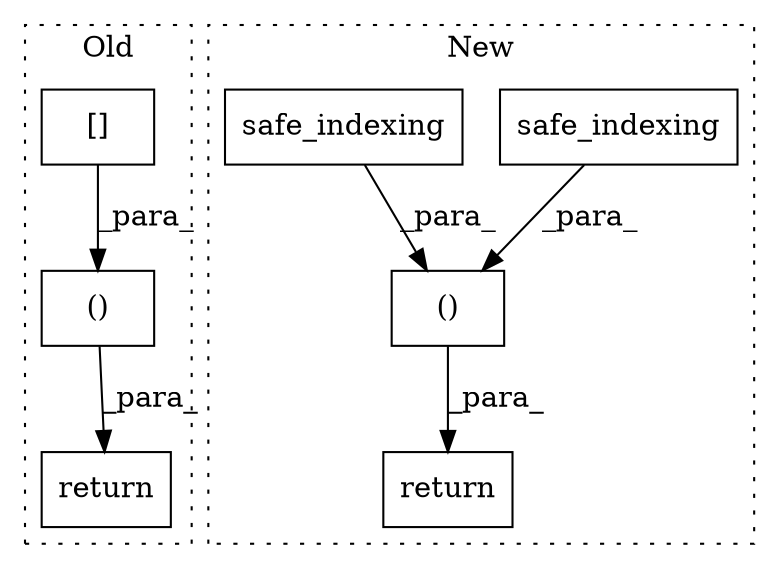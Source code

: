 digraph G {
subgraph cluster0 {
1 [label="()" a="106" s="1413" l="123" shape="box"];
6 [label="return" a="41" s="1399" l="14" shape="box"];
7 [label="[]" a="2" s="1413,1439" l="2,1" shape="box"];
label = "Old";
style="dotted";
}
subgraph cluster1 {
2 [label="safe_indexing" a="32" s="1651,1676" l="14,1" shape="box"];
3 [label="()" a="106" s="1651" l="65" shape="box"];
4 [label="safe_indexing" a="32" s="1690,1715" l="14,1" shape="box"];
5 [label="return" a="41" s="1637" l="14" shape="box"];
label = "New";
style="dotted";
}
1 -> 6 [label="_para_"];
2 -> 3 [label="_para_"];
3 -> 5 [label="_para_"];
4 -> 3 [label="_para_"];
7 -> 1 [label="_para_"];
}